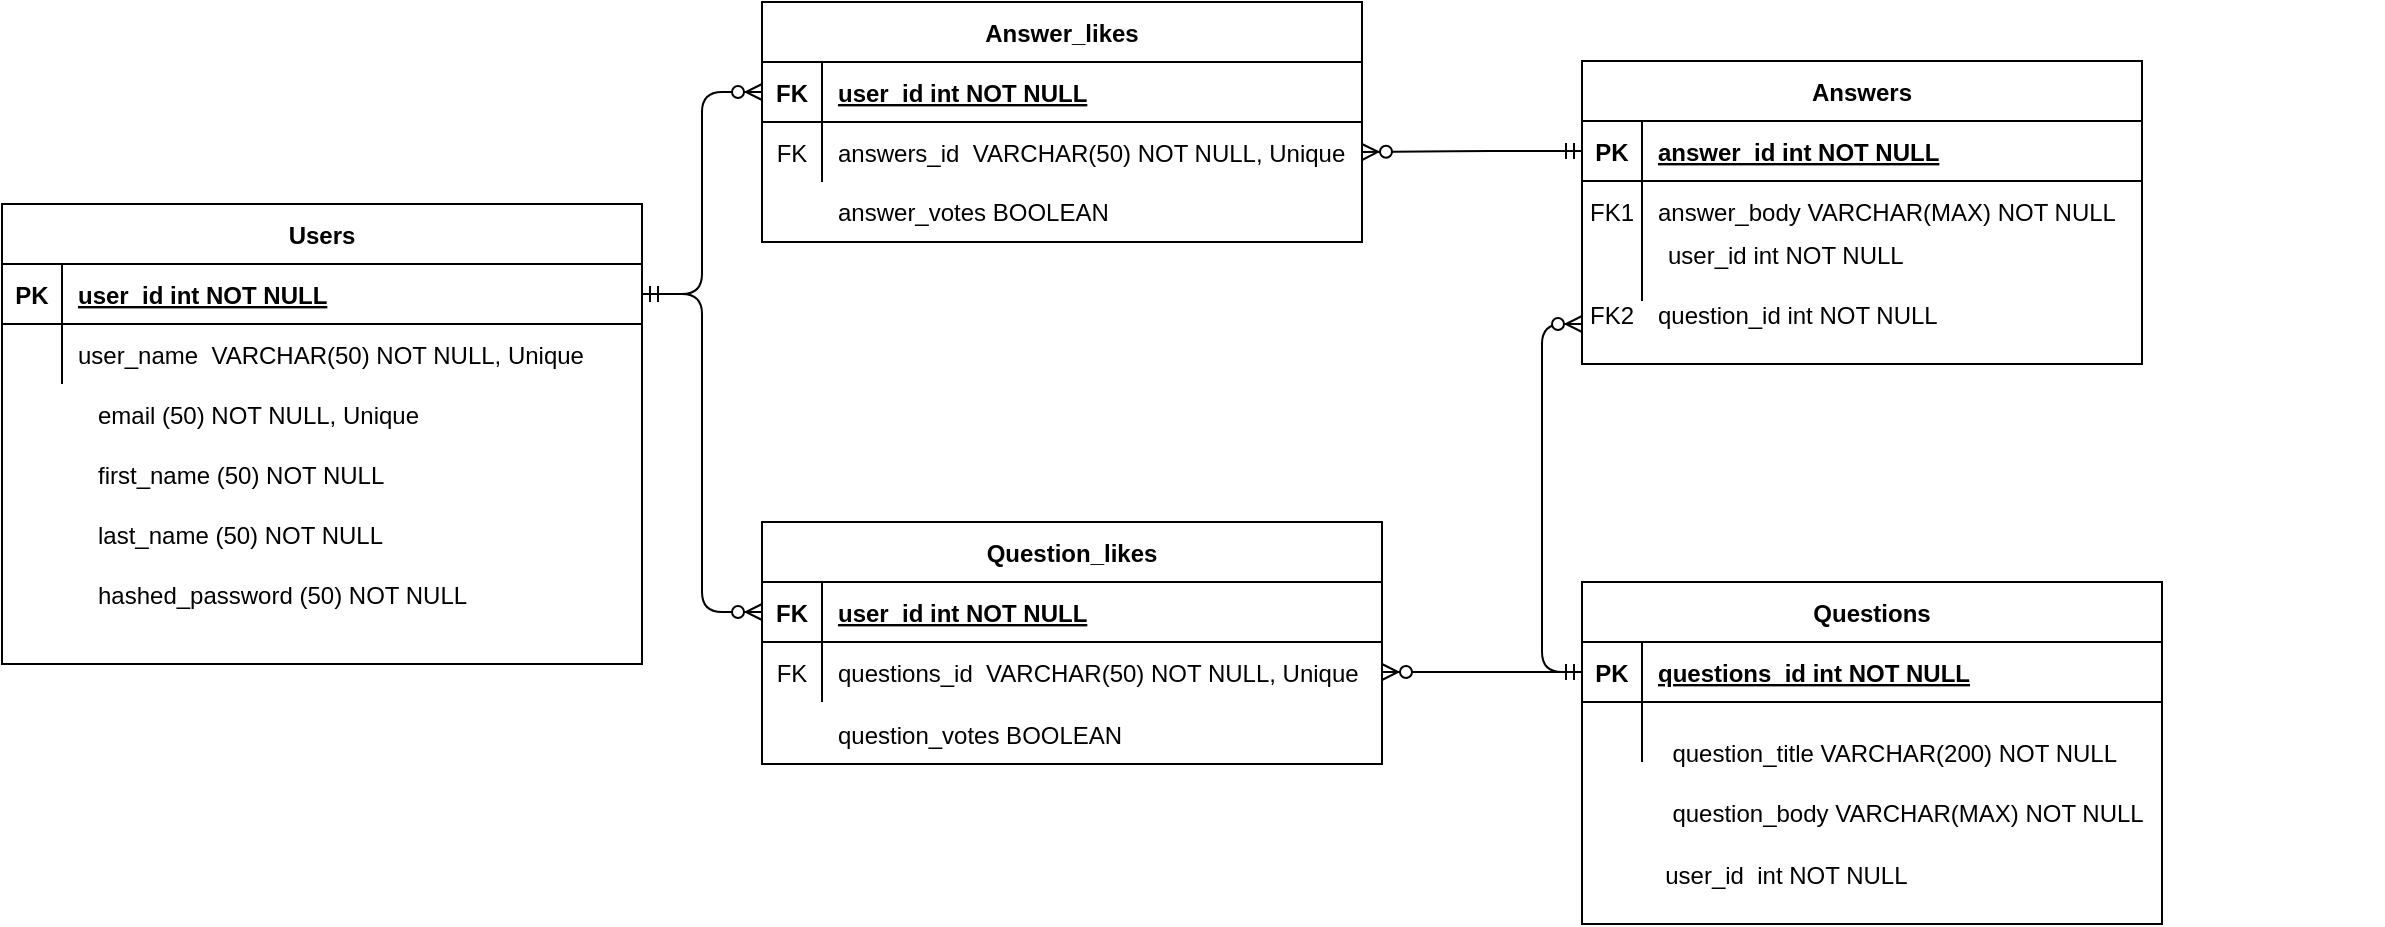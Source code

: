 <mxfile version="14.7.2" type="github">
  <diagram id="R2lEEEUBdFMjLlhIrx00" name="Page-1">
    <mxGraphModel dx="1745" dy="571" grid="1" gridSize="10" guides="1" tooltips="1" connect="1" arrows="1" fold="1" page="1" pageScale="1" pageWidth="850" pageHeight="1100" math="0" shadow="0" extFonts="Permanent Marker^https://fonts.googleapis.com/css?family=Permanent+Marker">
      <root>
        <mxCell id="0" />
        <mxCell id="1" parent="0" />
        <mxCell id="C-vyLk0tnHw3VtMMgP7b-2" value="Answers" style="shape=table;startSize=30;container=1;collapsible=1;childLayout=tableLayout;fixedRows=1;rowLines=0;fontStyle=1;align=center;resizeLast=1;" parent="1" vertex="1">
          <mxGeometry x="700" y="158.5" width="280" height="151.5" as="geometry" />
        </mxCell>
        <mxCell id="C-vyLk0tnHw3VtMMgP7b-3" value="" style="shape=partialRectangle;collapsible=0;dropTarget=0;pointerEvents=0;fillColor=none;points=[[0,0.5],[1,0.5]];portConstraint=eastwest;top=0;left=0;right=0;bottom=1;" parent="C-vyLk0tnHw3VtMMgP7b-2" vertex="1">
          <mxGeometry y="30" width="280" height="30" as="geometry" />
        </mxCell>
        <mxCell id="C-vyLk0tnHw3VtMMgP7b-4" value="PK" style="shape=partialRectangle;overflow=hidden;connectable=0;fillColor=none;top=0;left=0;bottom=0;right=0;fontStyle=1;" parent="C-vyLk0tnHw3VtMMgP7b-3" vertex="1">
          <mxGeometry width="30" height="30" as="geometry" />
        </mxCell>
        <mxCell id="C-vyLk0tnHw3VtMMgP7b-5" value="answer_id int NOT NULL " style="shape=partialRectangle;overflow=hidden;connectable=0;fillColor=none;top=0;left=0;bottom=0;right=0;align=left;spacingLeft=6;fontStyle=5;" parent="C-vyLk0tnHw3VtMMgP7b-3" vertex="1">
          <mxGeometry x="30" width="250" height="30" as="geometry" />
        </mxCell>
        <mxCell id="C-vyLk0tnHw3VtMMgP7b-6" value="" style="shape=partialRectangle;collapsible=0;dropTarget=0;pointerEvents=0;fillColor=none;points=[[0,0.5],[1,0.5]];portConstraint=eastwest;top=0;left=0;right=0;bottom=0;" parent="C-vyLk0tnHw3VtMMgP7b-2" vertex="1">
          <mxGeometry y="60" width="280" height="30" as="geometry" />
        </mxCell>
        <mxCell id="C-vyLk0tnHw3VtMMgP7b-7" value="FK1" style="shape=partialRectangle;overflow=hidden;connectable=0;fillColor=none;top=0;left=0;bottom=0;right=0;" parent="C-vyLk0tnHw3VtMMgP7b-6" vertex="1">
          <mxGeometry width="30" height="30" as="geometry" />
        </mxCell>
        <mxCell id="C-vyLk0tnHw3VtMMgP7b-8" value="answer_body VARCHAR(MAX) NOT NULL" style="shape=partialRectangle;overflow=hidden;connectable=0;fillColor=none;top=0;left=0;bottom=0;right=0;align=left;spacingLeft=6;" parent="C-vyLk0tnHw3VtMMgP7b-6" vertex="1">
          <mxGeometry x="30" width="250" height="30" as="geometry" />
        </mxCell>
        <mxCell id="C-vyLk0tnHw3VtMMgP7b-9" value="" style="shape=partialRectangle;collapsible=0;dropTarget=0;pointerEvents=0;fillColor=none;points=[[0,0.5],[1,0.5]];portConstraint=eastwest;top=0;left=0;right=0;bottom=0;" parent="C-vyLk0tnHw3VtMMgP7b-2" vertex="1">
          <mxGeometry y="90" width="280" height="30" as="geometry" />
        </mxCell>
        <mxCell id="C-vyLk0tnHw3VtMMgP7b-10" value="" style="shape=partialRectangle;overflow=hidden;connectable=0;fillColor=none;top=0;left=0;bottom=0;right=0;" parent="C-vyLk0tnHw3VtMMgP7b-9" vertex="1">
          <mxGeometry width="30" height="30" as="geometry" />
        </mxCell>
        <mxCell id="C-vyLk0tnHw3VtMMgP7b-11" value="" style="shape=partialRectangle;overflow=hidden;connectable=0;fillColor=none;top=0;left=0;bottom=0;right=0;align=left;spacingLeft=6;" parent="C-vyLk0tnHw3VtMMgP7b-9" vertex="1">
          <mxGeometry x="30" width="250" height="30" as="geometry" />
        </mxCell>
        <mxCell id="C-vyLk0tnHw3VtMMgP7b-13" value="Questions" style="shape=table;startSize=30;container=1;collapsible=1;childLayout=tableLayout;fixedRows=1;rowLines=0;fontStyle=1;align=center;resizeLast=1;" parent="1" vertex="1">
          <mxGeometry x="700" y="419" width="290" height="171" as="geometry" />
        </mxCell>
        <mxCell id="C-vyLk0tnHw3VtMMgP7b-14" value="" style="shape=partialRectangle;collapsible=0;dropTarget=0;pointerEvents=0;fillColor=none;points=[[0,0.5],[1,0.5]];portConstraint=eastwest;top=0;left=0;right=0;bottom=1;" parent="C-vyLk0tnHw3VtMMgP7b-13" vertex="1">
          <mxGeometry y="30" width="290" height="30" as="geometry" />
        </mxCell>
        <mxCell id="C-vyLk0tnHw3VtMMgP7b-15" value="PK" style="shape=partialRectangle;overflow=hidden;connectable=0;fillColor=none;top=0;left=0;bottom=0;right=0;fontStyle=1;" parent="C-vyLk0tnHw3VtMMgP7b-14" vertex="1">
          <mxGeometry width="30" height="30" as="geometry" />
        </mxCell>
        <mxCell id="C-vyLk0tnHw3VtMMgP7b-16" value="questions_id int NOT NULL " style="shape=partialRectangle;overflow=hidden;connectable=0;fillColor=none;top=0;left=0;bottom=0;right=0;align=left;spacingLeft=6;fontStyle=5;" parent="C-vyLk0tnHw3VtMMgP7b-14" vertex="1">
          <mxGeometry x="30" width="260" height="30" as="geometry" />
        </mxCell>
        <mxCell id="C-vyLk0tnHw3VtMMgP7b-20" value="" style="shape=partialRectangle;collapsible=0;dropTarget=0;pointerEvents=0;fillColor=none;points=[[0,0.5],[1,0.5]];portConstraint=eastwest;top=0;left=0;right=0;bottom=0;" parent="C-vyLk0tnHw3VtMMgP7b-13" vertex="1">
          <mxGeometry y="60" width="290" height="30" as="geometry" />
        </mxCell>
        <mxCell id="C-vyLk0tnHw3VtMMgP7b-21" value="" style="shape=partialRectangle;overflow=hidden;connectable=0;fillColor=none;top=0;left=0;bottom=0;right=0;" parent="C-vyLk0tnHw3VtMMgP7b-20" vertex="1">
          <mxGeometry width="30" height="30" as="geometry" />
        </mxCell>
        <mxCell id="C-vyLk0tnHw3VtMMgP7b-22" value="" style="shape=partialRectangle;overflow=hidden;connectable=0;fillColor=none;top=0;left=0;bottom=0;right=0;align=left;spacingLeft=6;" parent="C-vyLk0tnHw3VtMMgP7b-20" vertex="1">
          <mxGeometry x="30" width="260" height="30" as="geometry" />
        </mxCell>
        <mxCell id="C-vyLk0tnHw3VtMMgP7b-23" value="Users" style="shape=table;startSize=30;container=1;collapsible=1;childLayout=tableLayout;fixedRows=1;rowLines=0;fontStyle=1;align=center;resizeLast=1;" parent="1" vertex="1">
          <mxGeometry x="-90" y="230" width="320" height="230" as="geometry" />
        </mxCell>
        <mxCell id="C-vyLk0tnHw3VtMMgP7b-24" value="" style="shape=partialRectangle;collapsible=0;dropTarget=0;pointerEvents=0;fillColor=none;points=[[0,0.5],[1,0.5]];portConstraint=eastwest;top=0;left=0;right=0;bottom=1;" parent="C-vyLk0tnHw3VtMMgP7b-23" vertex="1">
          <mxGeometry y="30" width="320" height="30" as="geometry" />
        </mxCell>
        <mxCell id="C-vyLk0tnHw3VtMMgP7b-25" value="PK" style="shape=partialRectangle;overflow=hidden;connectable=0;fillColor=none;top=0;left=0;bottom=0;right=0;fontStyle=1;" parent="C-vyLk0tnHw3VtMMgP7b-24" vertex="1">
          <mxGeometry width="30" height="30" as="geometry" />
        </mxCell>
        <mxCell id="C-vyLk0tnHw3VtMMgP7b-26" value="user_id int NOT NULL " style="shape=partialRectangle;overflow=hidden;connectable=0;fillColor=none;top=0;left=0;bottom=0;right=0;align=left;spacingLeft=6;fontStyle=5;" parent="C-vyLk0tnHw3VtMMgP7b-24" vertex="1">
          <mxGeometry x="30" width="290" height="30" as="geometry" />
        </mxCell>
        <mxCell id="C-vyLk0tnHw3VtMMgP7b-27" value="" style="shape=partialRectangle;collapsible=0;dropTarget=0;pointerEvents=0;fillColor=none;points=[[0,0.5],[1,0.5]];portConstraint=eastwest;top=0;left=0;right=0;bottom=0;" parent="C-vyLk0tnHw3VtMMgP7b-23" vertex="1">
          <mxGeometry y="60" width="320" height="30" as="geometry" />
        </mxCell>
        <mxCell id="C-vyLk0tnHw3VtMMgP7b-28" value="" style="shape=partialRectangle;overflow=hidden;connectable=0;fillColor=none;top=0;left=0;bottom=0;right=0;" parent="C-vyLk0tnHw3VtMMgP7b-27" vertex="1">
          <mxGeometry width="30" height="30" as="geometry" />
        </mxCell>
        <mxCell id="C-vyLk0tnHw3VtMMgP7b-29" value="user_name  VARCHAR(50) NOT NULL, Unique" style="shape=partialRectangle;overflow=hidden;connectable=0;fillColor=none;top=0;left=0;bottom=0;right=0;align=left;spacingLeft=6;" parent="C-vyLk0tnHw3VtMMgP7b-27" vertex="1">
          <mxGeometry x="30" width="290" height="30" as="geometry" />
        </mxCell>
        <mxCell id="yvy9RD9VhD1QqTNzsgHp-4" value="" style="shape=partialRectangle;collapsible=0;dropTarget=0;pointerEvents=0;fillColor=none;points=[[0,0.5],[1,0.5]];portConstraint=eastwest;top=0;left=0;right=0;bottom=0;" parent="1" vertex="1">
          <mxGeometry x="-80" y="320" width="250" height="30" as="geometry" />
        </mxCell>
        <mxCell id="yvy9RD9VhD1QqTNzsgHp-5" value="" style="shape=partialRectangle;overflow=hidden;connectable=0;fillColor=none;top=0;left=0;bottom=0;right=0;" parent="yvy9RD9VhD1QqTNzsgHp-4" vertex="1">
          <mxGeometry width="30" height="30" as="geometry" />
        </mxCell>
        <mxCell id="yvy9RD9VhD1QqTNzsgHp-6" value="email (50) NOT NULL, Unique" style="shape=partialRectangle;overflow=hidden;connectable=0;fillColor=none;top=0;left=0;bottom=0;right=0;align=left;spacingLeft=6;" parent="yvy9RD9VhD1QqTNzsgHp-4" vertex="1">
          <mxGeometry x="30" width="220" height="30" as="geometry" />
        </mxCell>
        <mxCell id="yvy9RD9VhD1QqTNzsgHp-17" value="" style="shape=partialRectangle;collapsible=0;dropTarget=0;pointerEvents=0;fillColor=none;points=[[0,0.5],[1,0.5]];portConstraint=eastwest;top=0;left=0;right=0;bottom=0;" parent="1" vertex="1">
          <mxGeometry x="-80" y="350" width="250" height="30" as="geometry" />
        </mxCell>
        <mxCell id="yvy9RD9VhD1QqTNzsgHp-18" value="" style="shape=partialRectangle;overflow=hidden;connectable=0;fillColor=none;top=0;left=0;bottom=0;right=0;" parent="yvy9RD9VhD1QqTNzsgHp-17" vertex="1">
          <mxGeometry width="30" height="30" as="geometry" />
        </mxCell>
        <mxCell id="yvy9RD9VhD1QqTNzsgHp-19" value="first_name (50) NOT NULL" style="shape=partialRectangle;overflow=hidden;connectable=0;fillColor=none;top=0;left=0;bottom=0;right=0;align=left;spacingLeft=6;" parent="yvy9RD9VhD1QqTNzsgHp-17" vertex="1">
          <mxGeometry x="30" width="220" height="30" as="geometry" />
        </mxCell>
        <mxCell id="yvy9RD9VhD1QqTNzsgHp-20" value="" style="shape=partialRectangle;collapsible=0;dropTarget=0;pointerEvents=0;fillColor=none;points=[[0,0.5],[1,0.5]];portConstraint=eastwest;top=0;left=0;right=0;bottom=0;" parent="1" vertex="1">
          <mxGeometry x="-80" y="380" width="250" height="30" as="geometry" />
        </mxCell>
        <mxCell id="yvy9RD9VhD1QqTNzsgHp-21" value="" style="shape=partialRectangle;overflow=hidden;connectable=0;fillColor=none;top=0;left=0;bottom=0;right=0;" parent="yvy9RD9VhD1QqTNzsgHp-20" vertex="1">
          <mxGeometry width="30" height="30" as="geometry" />
        </mxCell>
        <mxCell id="yvy9RD9VhD1QqTNzsgHp-22" value="last_name (50) NOT NULL" style="shape=partialRectangle;overflow=hidden;connectable=0;fillColor=none;top=0;left=0;bottom=0;right=0;align=left;spacingLeft=6;" parent="yvy9RD9VhD1QqTNzsgHp-20" vertex="1">
          <mxGeometry x="30" width="220" height="30" as="geometry" />
        </mxCell>
        <mxCell id="yvy9RD9VhD1QqTNzsgHp-23" value="" style="shape=partialRectangle;collapsible=0;dropTarget=0;pointerEvents=0;fillColor=none;points=[[0,0.5],[1,0.5]];portConstraint=eastwest;top=0;left=0;right=0;bottom=0;" parent="1" vertex="1">
          <mxGeometry x="-80" y="410" width="250" height="30" as="geometry" />
        </mxCell>
        <mxCell id="yvy9RD9VhD1QqTNzsgHp-24" value="" style="shape=partialRectangle;overflow=hidden;connectable=0;fillColor=none;top=0;left=0;bottom=0;right=0;" parent="yvy9RD9VhD1QqTNzsgHp-23" vertex="1">
          <mxGeometry width="30" height="30" as="geometry" />
        </mxCell>
        <mxCell id="yvy9RD9VhD1QqTNzsgHp-25" value="hashed_password (50) NOT NULL" style="shape=partialRectangle;overflow=hidden;connectable=0;fillColor=none;top=0;left=0;bottom=0;right=0;align=left;spacingLeft=6;" parent="yvy9RD9VhD1QqTNzsgHp-23" vertex="1">
          <mxGeometry x="30" width="220" height="30" as="geometry" />
        </mxCell>
        <mxCell id="yvy9RD9VhD1QqTNzsgHp-26" value="" style="shape=partialRectangle;collapsible=0;dropTarget=0;pointerEvents=0;fillColor=none;points=[[0,0.5],[1,0.5]];portConstraint=eastwest;top=0;left=0;right=0;bottom=0;" parent="1" vertex="1">
          <mxGeometry x="700" y="489" width="310" height="30" as="geometry" />
        </mxCell>
        <mxCell id="yvy9RD9VhD1QqTNzsgHp-27" value="" style="shape=partialRectangle;overflow=hidden;connectable=0;fillColor=none;top=0;left=0;bottom=0;right=0;" parent="yvy9RD9VhD1QqTNzsgHp-26" vertex="1">
          <mxGeometry width="37.2" height="30" as="geometry" />
        </mxCell>
        <mxCell id="yvy9RD9VhD1QqTNzsgHp-28" value="question_title VARCHAR(200) NOT NULL" style="shape=partialRectangle;overflow=hidden;connectable=0;fillColor=none;top=0;left=0;bottom=0;right=0;align=left;spacingLeft=6;" parent="yvy9RD9VhD1QqTNzsgHp-26" vertex="1">
          <mxGeometry x="37.2" width="272.8" height="30" as="geometry" />
        </mxCell>
        <mxCell id="yvy9RD9VhD1QqTNzsgHp-29" value="" style="shape=partialRectangle;collapsible=0;dropTarget=0;pointerEvents=0;fillColor=none;points=[[0,0.5],[1,0.5]];portConstraint=eastwest;top=0;left=0;right=0;bottom=0;" parent="1" vertex="1">
          <mxGeometry x="790" y="549" width="310" height="30" as="geometry" />
        </mxCell>
        <mxCell id="yvy9RD9VhD1QqTNzsgHp-30" value="" style="shape=partialRectangle;overflow=hidden;connectable=0;fillColor=none;top=0;left=0;bottom=0;right=0;" parent="yvy9RD9VhD1QqTNzsgHp-29" vertex="1">
          <mxGeometry x="-60" width="37.2" height="30" as="geometry" />
        </mxCell>
        <mxCell id="yvy9RD9VhD1QqTNzsgHp-31" value="question_body VARCHAR(MAX) NOT NULL" style="shape=partialRectangle;overflow=hidden;connectable=0;fillColor=none;top=0;left=0;bottom=0;right=0;align=left;spacingLeft=6;" parent="1" vertex="1">
          <mxGeometry x="737.2" y="519" width="272.8" height="30" as="geometry" />
        </mxCell>
        <mxCell id="yvy9RD9VhD1QqTNzsgHp-34" value="question_votes BOOLEAN" style="shape=partialRectangle;overflow=hidden;connectable=0;fillColor=none;top=0;left=0;bottom=0;right=0;align=left;spacingLeft=6;" parent="1" vertex="1">
          <mxGeometry x="320.0" y="480" width="272.8" height="30" as="geometry" />
        </mxCell>
        <mxCell id="yvy9RD9VhD1QqTNzsgHp-37" value="user_id  int NOT NULL" style="shape=partialRectangle;overflow=hidden;connectable=0;fillColor=none;top=0;left=0;bottom=0;right=0;align=left;spacingLeft=6;" parent="1" vertex="1">
          <mxGeometry x="733.6" y="550" width="272.8" height="30" as="geometry" />
        </mxCell>
        <mxCell id="yvy9RD9VhD1QqTNzsgHp-40" value="question_id int NOT NULL" style="shape=partialRectangle;overflow=hidden;connectable=0;fillColor=none;top=0;left=0;bottom=0;right=0;align=left;spacingLeft=6;" parent="1" vertex="1">
          <mxGeometry x="730" y="270" width="250" height="30" as="geometry" />
        </mxCell>
        <mxCell id="yvy9RD9VhD1QqTNzsgHp-41" value="user_id int NOT NULL" style="shape=partialRectangle;overflow=hidden;connectable=0;fillColor=none;top=0;left=0;bottom=0;right=0;align=left;spacingLeft=6;" parent="1" vertex="1">
          <mxGeometry x="735" y="240" width="245" height="30" as="geometry" />
        </mxCell>
        <mxCell id="yvy9RD9VhD1QqTNzsgHp-42" value="answer_votes BOOLEAN" style="shape=partialRectangle;overflow=hidden;connectable=0;fillColor=none;top=0;left=0;bottom=0;right=0;align=left;spacingLeft=6;" parent="1" vertex="1">
          <mxGeometry x="320" y="218" width="270" height="31" as="geometry" />
        </mxCell>
        <mxCell id="yvy9RD9VhD1QqTNzsgHp-46" value="Question_likes" style="shape=table;startSize=30;container=1;collapsible=1;childLayout=tableLayout;fixedRows=1;rowLines=0;fontStyle=1;align=center;resizeLast=1;" parent="1" vertex="1">
          <mxGeometry x="290" y="389" width="310" height="121" as="geometry" />
        </mxCell>
        <mxCell id="yvy9RD9VhD1QqTNzsgHp-47" value="" style="shape=partialRectangle;collapsible=0;dropTarget=0;pointerEvents=0;fillColor=none;points=[[0,0.5],[1,0.5]];portConstraint=eastwest;top=0;left=0;right=0;bottom=1;" parent="yvy9RD9VhD1QqTNzsgHp-46" vertex="1">
          <mxGeometry y="30" width="310" height="30" as="geometry" />
        </mxCell>
        <mxCell id="yvy9RD9VhD1QqTNzsgHp-48" value="FK" style="shape=partialRectangle;overflow=hidden;connectable=0;fillColor=none;top=0;left=0;bottom=0;right=0;fontStyle=1;" parent="yvy9RD9VhD1QqTNzsgHp-47" vertex="1">
          <mxGeometry width="30" height="30" as="geometry" />
        </mxCell>
        <mxCell id="yvy9RD9VhD1QqTNzsgHp-49" value="user_id int NOT NULL " style="shape=partialRectangle;overflow=hidden;connectable=0;fillColor=none;top=0;left=0;bottom=0;right=0;align=left;spacingLeft=6;fontStyle=5;" parent="yvy9RD9VhD1QqTNzsgHp-47" vertex="1">
          <mxGeometry x="30" width="280" height="30" as="geometry" />
        </mxCell>
        <mxCell id="yvy9RD9VhD1QqTNzsgHp-50" value="" style="shape=partialRectangle;collapsible=0;dropTarget=0;pointerEvents=0;fillColor=none;points=[[0,0.5],[1,0.5]];portConstraint=eastwest;top=0;left=0;right=0;bottom=0;" parent="yvy9RD9VhD1QqTNzsgHp-46" vertex="1">
          <mxGeometry y="60" width="310" height="30" as="geometry" />
        </mxCell>
        <mxCell id="yvy9RD9VhD1QqTNzsgHp-51" value="FK" style="shape=partialRectangle;overflow=hidden;connectable=0;fillColor=none;top=0;left=0;bottom=0;right=0;" parent="yvy9RD9VhD1QqTNzsgHp-50" vertex="1">
          <mxGeometry width="30" height="30" as="geometry" />
        </mxCell>
        <mxCell id="yvy9RD9VhD1QqTNzsgHp-52" value="questions_id  VARCHAR(50) NOT NULL, Unique" style="shape=partialRectangle;overflow=hidden;connectable=0;fillColor=none;top=0;left=0;bottom=0;right=0;align=left;spacingLeft=6;" parent="yvy9RD9VhD1QqTNzsgHp-50" vertex="1">
          <mxGeometry x="30" width="280" height="30" as="geometry" />
        </mxCell>
        <mxCell id="yvy9RD9VhD1QqTNzsgHp-53" value="Answer_likes" style="shape=table;startSize=30;container=1;collapsible=1;childLayout=tableLayout;fixedRows=1;rowLines=0;fontStyle=1;align=center;resizeLast=1;" parent="1" vertex="1">
          <mxGeometry x="290" y="129" width="300" height="120" as="geometry" />
        </mxCell>
        <mxCell id="yvy9RD9VhD1QqTNzsgHp-54" value="" style="shape=partialRectangle;collapsible=0;dropTarget=0;pointerEvents=0;fillColor=none;points=[[0,0.5],[1,0.5]];portConstraint=eastwest;top=0;left=0;right=0;bottom=1;" parent="yvy9RD9VhD1QqTNzsgHp-53" vertex="1">
          <mxGeometry y="30" width="300" height="30" as="geometry" />
        </mxCell>
        <mxCell id="yvy9RD9VhD1QqTNzsgHp-55" value="FK" style="shape=partialRectangle;overflow=hidden;connectable=0;fillColor=none;top=0;left=0;bottom=0;right=0;fontStyle=1;" parent="yvy9RD9VhD1QqTNzsgHp-54" vertex="1">
          <mxGeometry width="30" height="30" as="geometry" />
        </mxCell>
        <mxCell id="yvy9RD9VhD1QqTNzsgHp-56" value="user_id int NOT NULL " style="shape=partialRectangle;overflow=hidden;connectable=0;fillColor=none;top=0;left=0;bottom=0;right=0;align=left;spacingLeft=6;fontStyle=5;" parent="yvy9RD9VhD1QqTNzsgHp-54" vertex="1">
          <mxGeometry x="30" width="270" height="30" as="geometry" />
        </mxCell>
        <mxCell id="yvy9RD9VhD1QqTNzsgHp-57" value="" style="shape=partialRectangle;collapsible=0;dropTarget=0;pointerEvents=0;fillColor=none;points=[[0,0.5],[1,0.5]];portConstraint=eastwest;top=0;left=0;right=0;bottom=0;" parent="yvy9RD9VhD1QqTNzsgHp-53" vertex="1">
          <mxGeometry y="60" width="300" height="30" as="geometry" />
        </mxCell>
        <mxCell id="yvy9RD9VhD1QqTNzsgHp-58" value="FK" style="shape=partialRectangle;overflow=hidden;connectable=0;fillColor=none;top=0;left=0;bottom=0;right=0;" parent="yvy9RD9VhD1QqTNzsgHp-57" vertex="1">
          <mxGeometry width="30" height="30" as="geometry" />
        </mxCell>
        <mxCell id="yvy9RD9VhD1QqTNzsgHp-59" value="answers_id  VARCHAR(50) NOT NULL, Unique" style="shape=partialRectangle;overflow=hidden;connectable=0;fillColor=none;top=0;left=0;bottom=0;right=0;align=left;spacingLeft=6;" parent="yvy9RD9VhD1QqTNzsgHp-57" vertex="1">
          <mxGeometry x="30" width="270" height="30" as="geometry" />
        </mxCell>
        <mxCell id="yvy9RD9VhD1QqTNzsgHp-62" value="" style="edgeStyle=entityRelationEdgeStyle;fontSize=12;html=1;endArrow=ERzeroToMany;startArrow=ERmandOne;exitX=1;exitY=0.5;exitDx=0;exitDy=0;entryX=0;entryY=0.5;entryDx=0;entryDy=0;" parent="1" source="C-vyLk0tnHw3VtMMgP7b-24" target="yvy9RD9VhD1QqTNzsgHp-54" edge="1">
          <mxGeometry width="100" height="100" relative="1" as="geometry">
            <mxPoint x="100" y="280" as="sourcePoint" />
            <mxPoint x="200" y="180" as="targetPoint" />
          </mxGeometry>
        </mxCell>
        <mxCell id="yvy9RD9VhD1QqTNzsgHp-63" value="" style="edgeStyle=entityRelationEdgeStyle;fontSize=12;html=1;endArrow=ERzeroToMany;startArrow=ERmandOne;exitX=1;exitY=0.5;exitDx=0;exitDy=0;entryX=0;entryY=0.5;entryDx=0;entryDy=0;" parent="1" source="C-vyLk0tnHw3VtMMgP7b-24" target="yvy9RD9VhD1QqTNzsgHp-47" edge="1">
          <mxGeometry width="100" height="100" relative="1" as="geometry">
            <mxPoint x="80" y="285" as="sourcePoint" />
            <mxPoint x="300" y="184" as="targetPoint" />
          </mxGeometry>
        </mxCell>
        <mxCell id="yvy9RD9VhD1QqTNzsgHp-64" value="" style="fontSize=12;html=1;endArrow=ERzeroToMany;startArrow=ERmandOne;edgeStyle=elbowEdgeStyle;exitX=0;exitY=0.5;exitDx=0;exitDy=0;entryX=1;entryY=0.5;entryDx=0;entryDy=0;" parent="1" source="C-vyLk0tnHw3VtMMgP7b-3" target="yvy9RD9VhD1QqTNzsgHp-57" edge="1">
          <mxGeometry width="100" height="100" relative="1" as="geometry">
            <mxPoint x="710" y="280" as="sourcePoint" />
            <mxPoint x="500" y="300" as="targetPoint" />
          </mxGeometry>
        </mxCell>
        <mxCell id="yvy9RD9VhD1QqTNzsgHp-65" value="" style="fontSize=12;html=1;endArrow=ERzeroToMany;startArrow=ERmandOne;edgeStyle=elbowEdgeStyle;exitX=0;exitY=0.5;exitDx=0;exitDy=0;entryX=1;entryY=0.5;entryDx=0;entryDy=0;" parent="1" source="C-vyLk0tnHw3VtMMgP7b-14" target="yvy9RD9VhD1QqTNzsgHp-50" edge="1">
          <mxGeometry width="100" height="100" relative="1" as="geometry">
            <mxPoint x="780" y="330" as="sourcePoint" />
            <mxPoint x="610" y="419" as="targetPoint" />
          </mxGeometry>
        </mxCell>
        <mxCell id="yvy9RD9VhD1QqTNzsgHp-66" value="" style="fontSize=12;html=1;endArrow=ERzeroToMany;startArrow=ERmandOne;edgeStyle=elbowEdgeStyle;exitX=0;exitY=0.5;exitDx=0;exitDy=0;" parent="1" source="C-vyLk0tnHw3VtMMgP7b-14" edge="1">
          <mxGeometry width="100" height="100" relative="1" as="geometry">
            <mxPoint x="640" y="540" as="sourcePoint" />
            <mxPoint x="700" y="290" as="targetPoint" />
            <Array as="points">
              <mxPoint x="680" y="370" />
            </Array>
          </mxGeometry>
        </mxCell>
        <mxCell id="yvy9RD9VhD1QqTNzsgHp-70" value="FK2" style="shape=partialRectangle;overflow=hidden;connectable=0;fillColor=none;top=0;left=0;bottom=0;right=0;" parent="1" vertex="1">
          <mxGeometry x="700" y="270" width="30" height="30" as="geometry" />
        </mxCell>
      </root>
    </mxGraphModel>
  </diagram>
</mxfile>
